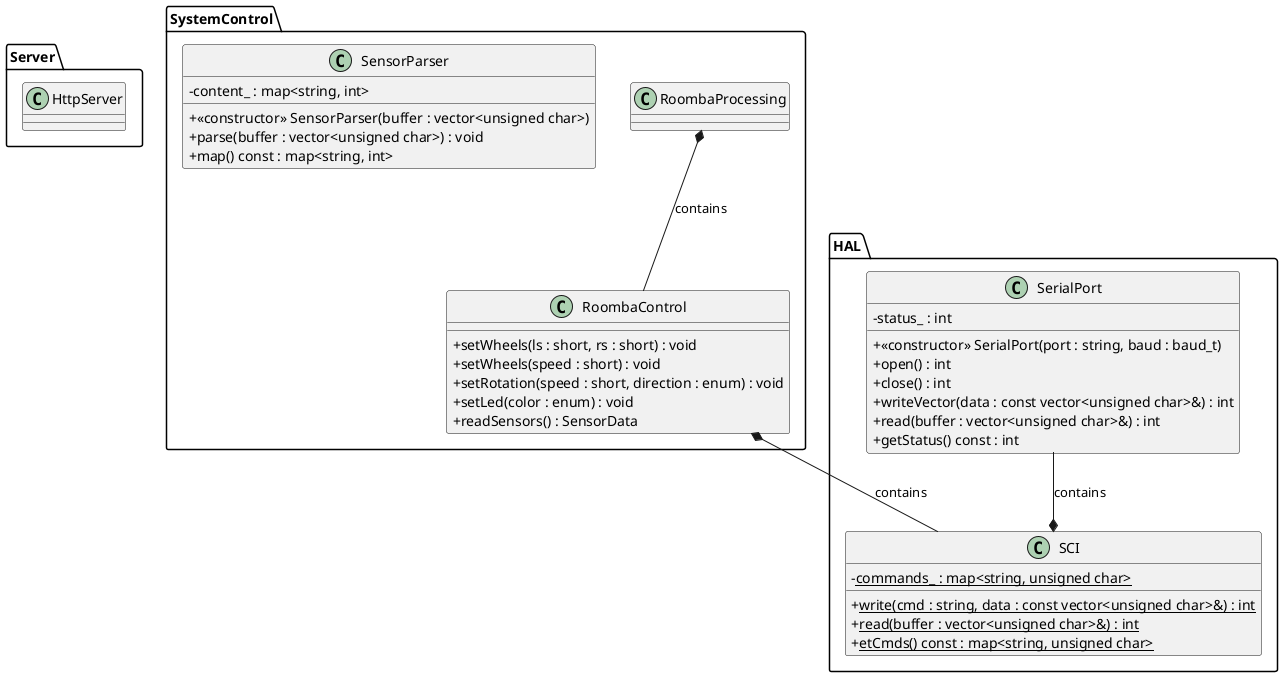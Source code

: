 @startuml

skinparam classAttributeIconSize 0

package Server {

class HttpServer {

}

}

package SystemControl {

class RoombaProcessing {

}

class SensorParser {
  + <<constructor>> SensorParser(buffer : vector<unsigned char>)
  + parse(buffer : vector<unsigned char>) : void
  + map() const : map<string, int>
  - content_ : map<string, int>
}

class RoombaControl {
  + setWheels(ls : short, rs : short) : void
  + setWheels(speed : short) : void
  + setRotation(speed : short, direction : enum) : void
  + setLed(color : enum) : void
  + readSensors() : SensorData
}

}

package HAL {

class SerialPort {
  + <<constructor>> SerialPort(port : string, baud : baud_t)
  + open() : int
  + close() : int
  + writeVector(data : const vector<unsigned char>&) : int
  + read(buffer : vector<unsigned char>&) : int
  + getStatus() const : int

  - status_ : int
}

class SCI {
  + <u>write(cmd : string, data : const vector<unsigned char>&) : int
  + <u>read(buffer : vector<unsigned char>&) : int
  + <u>etCmds() const : map<string, unsigned char>

  - <u>commands_ : map<string, unsigned char>
}

}

SerialPort --* SCI : contains
RoombaControl *-- SCI : contains
RoombaProcessing *-- RoombaControl : contains

@enduml